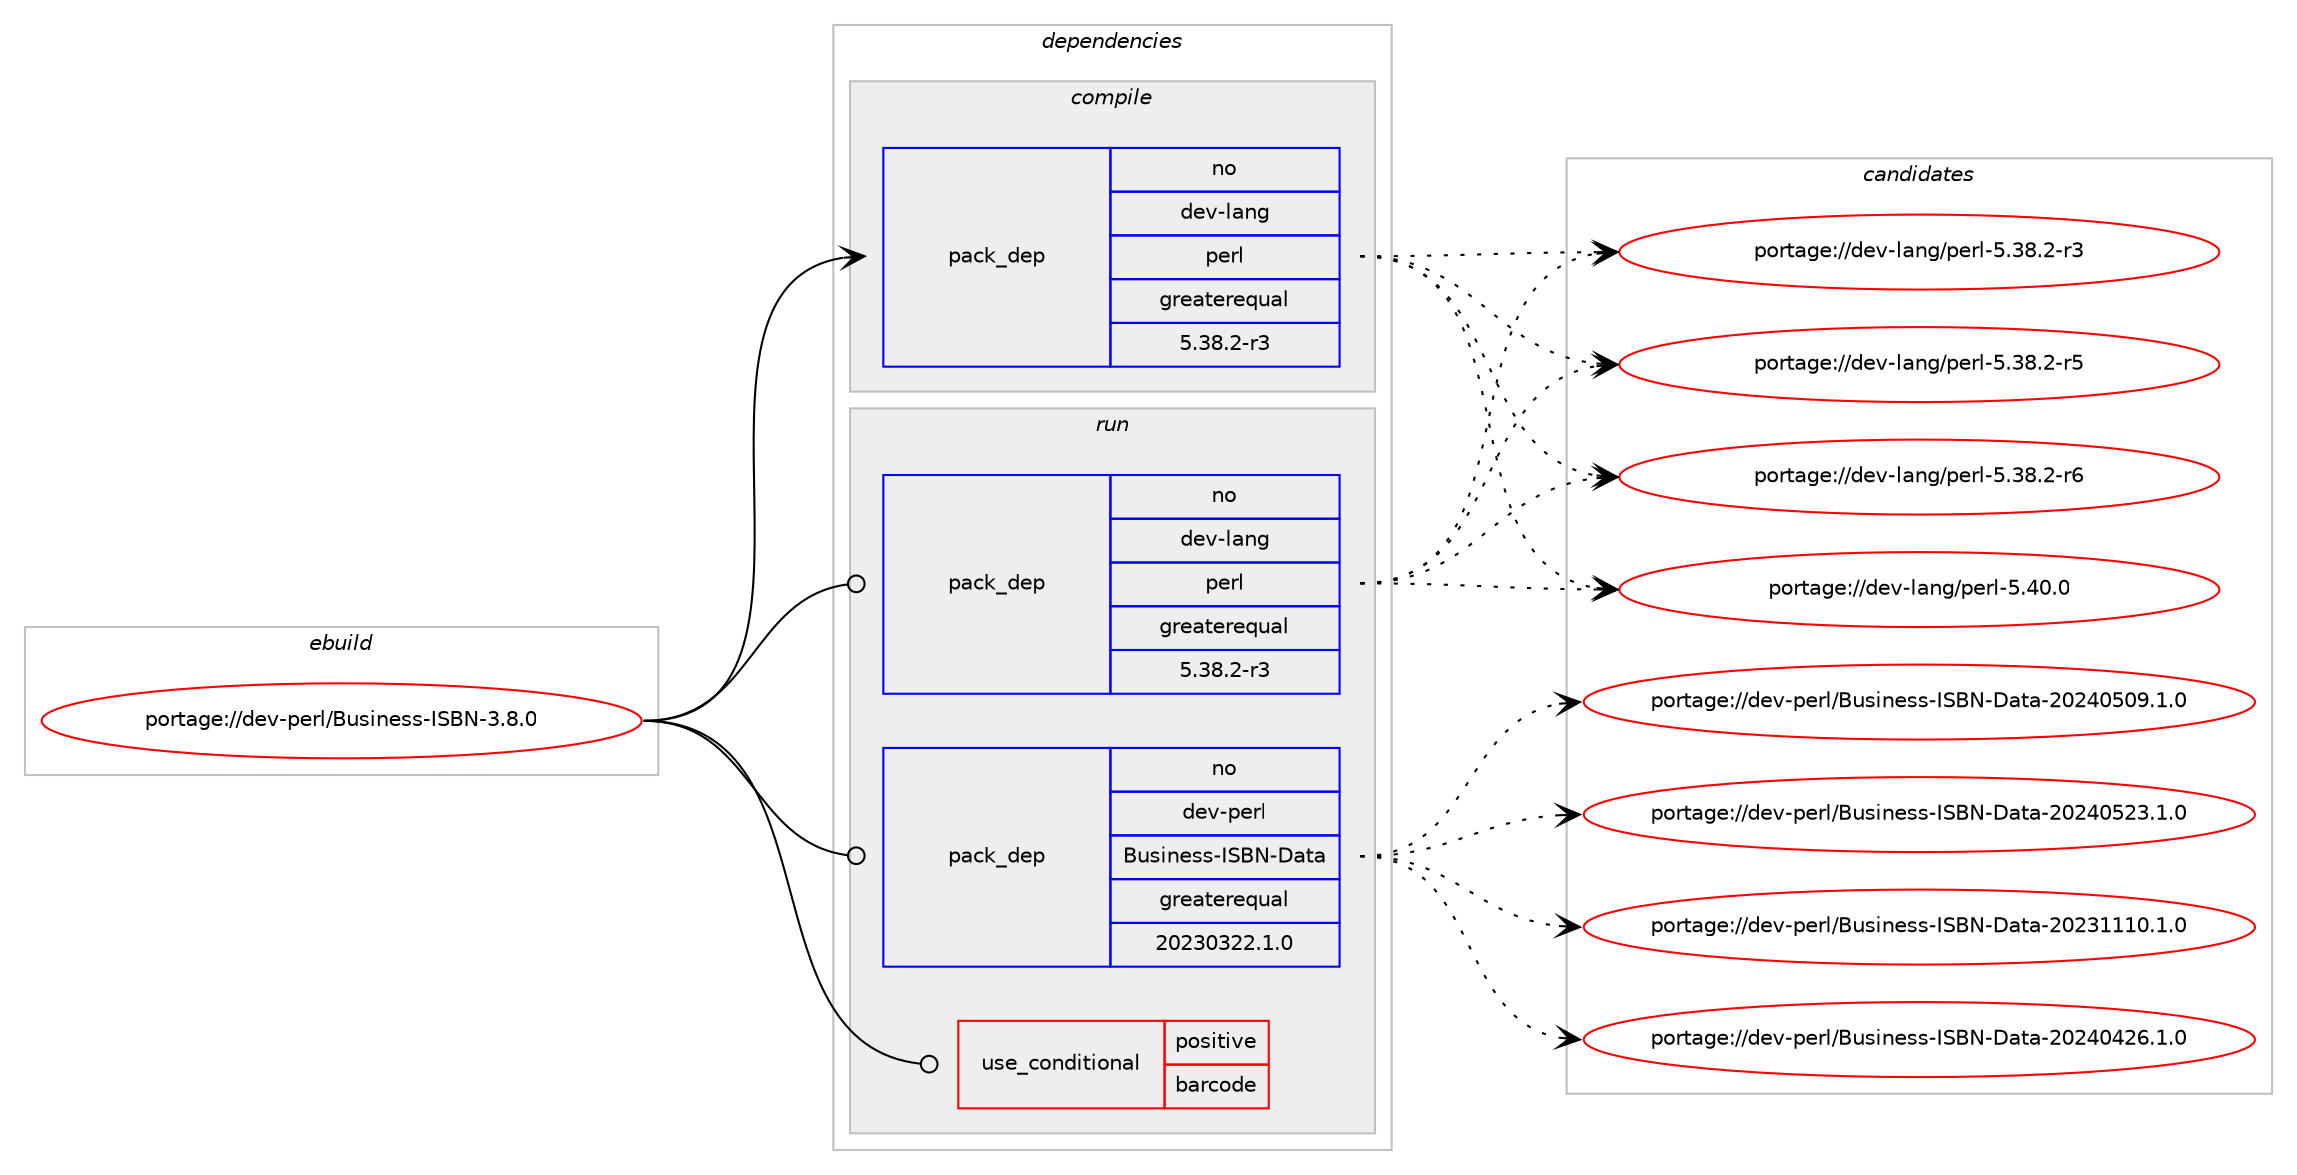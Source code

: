 digraph prolog {

# *************
# Graph options
# *************

newrank=true;
concentrate=true;
compound=true;
graph [rankdir=LR,fontname=Helvetica,fontsize=10,ranksep=1.5];#, ranksep=2.5, nodesep=0.2];
edge  [arrowhead=vee];
node  [fontname=Helvetica,fontsize=10];

# **********
# The ebuild
# **********

subgraph cluster_leftcol {
color=gray;
rank=same;
label=<<i>ebuild</i>>;
id [label="portage://dev-perl/Business-ISBN-3.8.0", color=red, width=4, href="../dev-perl/Business-ISBN-3.8.0.svg"];
}

# ****************
# The dependencies
# ****************

subgraph cluster_midcol {
color=gray;
label=<<i>dependencies</i>>;
subgraph cluster_compile {
fillcolor="#eeeeee";
style=filled;
label=<<i>compile</i>>;
subgraph pack33283 {
dependency63354 [label=<<TABLE BORDER="0" CELLBORDER="1" CELLSPACING="0" CELLPADDING="4" WIDTH="220"><TR><TD ROWSPAN="6" CELLPADDING="30">pack_dep</TD></TR><TR><TD WIDTH="110">no</TD></TR><TR><TD>dev-lang</TD></TR><TR><TD>perl</TD></TR><TR><TD>greaterequal</TD></TR><TR><TD>5.38.2-r3</TD></TR></TABLE>>, shape=none, color=blue];
}
id:e -> dependency63354:w [weight=20,style="solid",arrowhead="vee"];
}
subgraph cluster_compileandrun {
fillcolor="#eeeeee";
style=filled;
label=<<i>compile and run</i>>;
}
subgraph cluster_run {
fillcolor="#eeeeee";
style=filled;
label=<<i>run</i>>;
subgraph cond28905 {
dependency63355 [label=<<TABLE BORDER="0" CELLBORDER="1" CELLSPACING="0" CELLPADDING="4"><TR><TD ROWSPAN="3" CELLPADDING="10">use_conditional</TD></TR><TR><TD>positive</TD></TR><TR><TD>barcode</TD></TR></TABLE>>, shape=none, color=red];
# *** BEGIN UNKNOWN DEPENDENCY TYPE (TODO) ***
# dependency63355 -> package_dependency(portage://dev-perl/Business-ISBN-3.8.0,run,no,dev-perl,GD-Barcode,none,[,,],[],[])
# *** END UNKNOWN DEPENDENCY TYPE (TODO) ***

# *** BEGIN UNKNOWN DEPENDENCY TYPE (TODO) ***
# dependency63355 -> package_dependency(portage://dev-perl/Business-ISBN-3.8.0,run,no,dev-perl,GD,none,[,,],[],[use(enable(png),positive)])
# *** END UNKNOWN DEPENDENCY TYPE (TODO) ***

}
id:e -> dependency63355:w [weight=20,style="solid",arrowhead="odot"];
subgraph pack33284 {
dependency63356 [label=<<TABLE BORDER="0" CELLBORDER="1" CELLSPACING="0" CELLPADDING="4" WIDTH="220"><TR><TD ROWSPAN="6" CELLPADDING="30">pack_dep</TD></TR><TR><TD WIDTH="110">no</TD></TR><TR><TD>dev-lang</TD></TR><TR><TD>perl</TD></TR><TR><TD>greaterequal</TD></TR><TR><TD>5.38.2-r3</TD></TR></TABLE>>, shape=none, color=blue];
}
id:e -> dependency63356:w [weight=20,style="solid",arrowhead="odot"];
# *** BEGIN UNKNOWN DEPENDENCY TYPE (TODO) ***
# id -> package_dependency(portage://dev-perl/Business-ISBN-3.8.0,run,no,dev-lang,perl,none,[,,],any_same_slot,[])
# *** END UNKNOWN DEPENDENCY TYPE (TODO) ***

subgraph pack33285 {
dependency63357 [label=<<TABLE BORDER="0" CELLBORDER="1" CELLSPACING="0" CELLPADDING="4" WIDTH="220"><TR><TD ROWSPAN="6" CELLPADDING="30">pack_dep</TD></TR><TR><TD WIDTH="110">no</TD></TR><TR><TD>dev-perl</TD></TR><TR><TD>Business-ISBN-Data</TD></TR><TR><TD>greaterequal</TD></TR><TR><TD>20230322.1.0</TD></TR></TABLE>>, shape=none, color=blue];
}
id:e -> dependency63357:w [weight=20,style="solid",arrowhead="odot"];
}
}

# **************
# The candidates
# **************

subgraph cluster_choices {
rank=same;
color=gray;
label=<<i>candidates</i>>;

subgraph choice33283 {
color=black;
nodesep=1;
choice100101118451089711010347112101114108455346515646504511451 [label="portage://dev-lang/perl-5.38.2-r3", color=red, width=4,href="../dev-lang/perl-5.38.2-r3.svg"];
choice100101118451089711010347112101114108455346515646504511453 [label="portage://dev-lang/perl-5.38.2-r5", color=red, width=4,href="../dev-lang/perl-5.38.2-r5.svg"];
choice100101118451089711010347112101114108455346515646504511454 [label="portage://dev-lang/perl-5.38.2-r6", color=red, width=4,href="../dev-lang/perl-5.38.2-r6.svg"];
choice10010111845108971101034711210111410845534652484648 [label="portage://dev-lang/perl-5.40.0", color=red, width=4,href="../dev-lang/perl-5.40.0.svg"];
dependency63354:e -> choice100101118451089711010347112101114108455346515646504511451:w [style=dotted,weight="100"];
dependency63354:e -> choice100101118451089711010347112101114108455346515646504511453:w [style=dotted,weight="100"];
dependency63354:e -> choice100101118451089711010347112101114108455346515646504511454:w [style=dotted,weight="100"];
dependency63354:e -> choice10010111845108971101034711210111410845534652484648:w [style=dotted,weight="100"];
}
subgraph choice33284 {
color=black;
nodesep=1;
choice100101118451089711010347112101114108455346515646504511451 [label="portage://dev-lang/perl-5.38.2-r3", color=red, width=4,href="../dev-lang/perl-5.38.2-r3.svg"];
choice100101118451089711010347112101114108455346515646504511453 [label="portage://dev-lang/perl-5.38.2-r5", color=red, width=4,href="../dev-lang/perl-5.38.2-r5.svg"];
choice100101118451089711010347112101114108455346515646504511454 [label="portage://dev-lang/perl-5.38.2-r6", color=red, width=4,href="../dev-lang/perl-5.38.2-r6.svg"];
choice10010111845108971101034711210111410845534652484648 [label="portage://dev-lang/perl-5.40.0", color=red, width=4,href="../dev-lang/perl-5.40.0.svg"];
dependency63356:e -> choice100101118451089711010347112101114108455346515646504511451:w [style=dotted,weight="100"];
dependency63356:e -> choice100101118451089711010347112101114108455346515646504511453:w [style=dotted,weight="100"];
dependency63356:e -> choice100101118451089711010347112101114108455346515646504511454:w [style=dotted,weight="100"];
dependency63356:e -> choice10010111845108971101034711210111410845534652484648:w [style=dotted,weight="100"];
}
subgraph choice33285 {
color=black;
nodesep=1;
choice10010111845112101114108476611711510511010111511545738366784568971169745504850514949494846494648 [label="portage://dev-perl/Business-ISBN-Data-20231110.1.0", color=red, width=4,href="../dev-perl/Business-ISBN-Data-20231110.1.0.svg"];
choice10010111845112101114108476611711510511010111511545738366784568971169745504850524852505446494648 [label="portage://dev-perl/Business-ISBN-Data-20240426.1.0", color=red, width=4,href="../dev-perl/Business-ISBN-Data-20240426.1.0.svg"];
choice10010111845112101114108476611711510511010111511545738366784568971169745504850524853485746494648 [label="portage://dev-perl/Business-ISBN-Data-20240509.1.0", color=red, width=4,href="../dev-perl/Business-ISBN-Data-20240509.1.0.svg"];
choice10010111845112101114108476611711510511010111511545738366784568971169745504850524853505146494648 [label="portage://dev-perl/Business-ISBN-Data-20240523.1.0", color=red, width=4,href="../dev-perl/Business-ISBN-Data-20240523.1.0.svg"];
dependency63357:e -> choice10010111845112101114108476611711510511010111511545738366784568971169745504850514949494846494648:w [style=dotted,weight="100"];
dependency63357:e -> choice10010111845112101114108476611711510511010111511545738366784568971169745504850524852505446494648:w [style=dotted,weight="100"];
dependency63357:e -> choice10010111845112101114108476611711510511010111511545738366784568971169745504850524853485746494648:w [style=dotted,weight="100"];
dependency63357:e -> choice10010111845112101114108476611711510511010111511545738366784568971169745504850524853505146494648:w [style=dotted,weight="100"];
}
}

}
